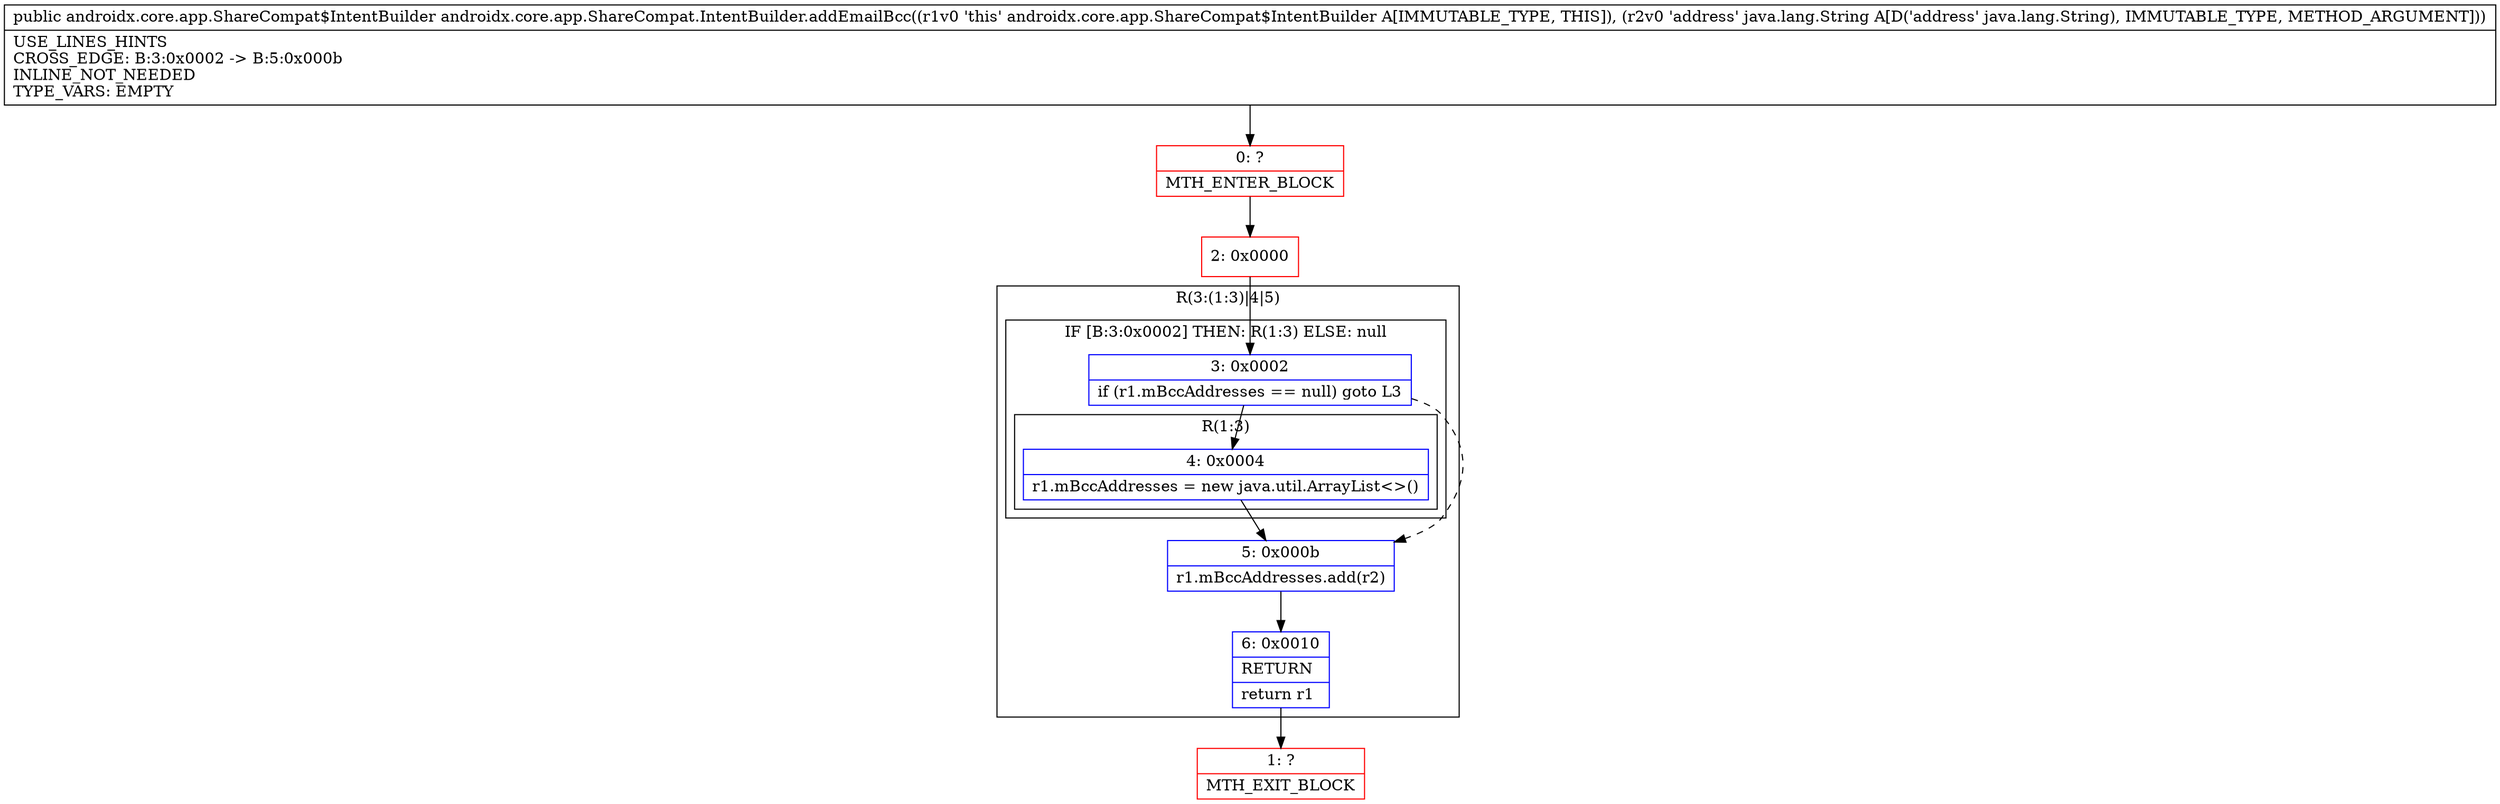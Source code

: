 digraph "CFG forandroidx.core.app.ShareCompat.IntentBuilder.addEmailBcc(Ljava\/lang\/String;)Landroidx\/core\/app\/ShareCompat$IntentBuilder;" {
subgraph cluster_Region_1380671824 {
label = "R(3:(1:3)|4|5)";
node [shape=record,color=blue];
subgraph cluster_IfRegion_1933667206 {
label = "IF [B:3:0x0002] THEN: R(1:3) ELSE: null";
node [shape=record,color=blue];
Node_3 [shape=record,label="{3\:\ 0x0002|if (r1.mBccAddresses == null) goto L3\l}"];
subgraph cluster_Region_1676733333 {
label = "R(1:3)";
node [shape=record,color=blue];
Node_4 [shape=record,label="{4\:\ 0x0004|r1.mBccAddresses = new java.util.ArrayList\<\>()\l}"];
}
}
Node_5 [shape=record,label="{5\:\ 0x000b|r1.mBccAddresses.add(r2)\l}"];
Node_6 [shape=record,label="{6\:\ 0x0010|RETURN\l|return r1\l}"];
}
Node_0 [shape=record,color=red,label="{0\:\ ?|MTH_ENTER_BLOCK\l}"];
Node_2 [shape=record,color=red,label="{2\:\ 0x0000}"];
Node_1 [shape=record,color=red,label="{1\:\ ?|MTH_EXIT_BLOCK\l}"];
MethodNode[shape=record,label="{public androidx.core.app.ShareCompat$IntentBuilder androidx.core.app.ShareCompat.IntentBuilder.addEmailBcc((r1v0 'this' androidx.core.app.ShareCompat$IntentBuilder A[IMMUTABLE_TYPE, THIS]), (r2v0 'address' java.lang.String A[D('address' java.lang.String), IMMUTABLE_TYPE, METHOD_ARGUMENT]))  | USE_LINES_HINTS\lCROSS_EDGE: B:3:0x0002 \-\> B:5:0x000b\lINLINE_NOT_NEEDED\lTYPE_VARS: EMPTY\l}"];
MethodNode -> Node_0;Node_3 -> Node_4;
Node_3 -> Node_5[style=dashed];
Node_4 -> Node_5;
Node_5 -> Node_6;
Node_6 -> Node_1;
Node_0 -> Node_2;
Node_2 -> Node_3;
}

